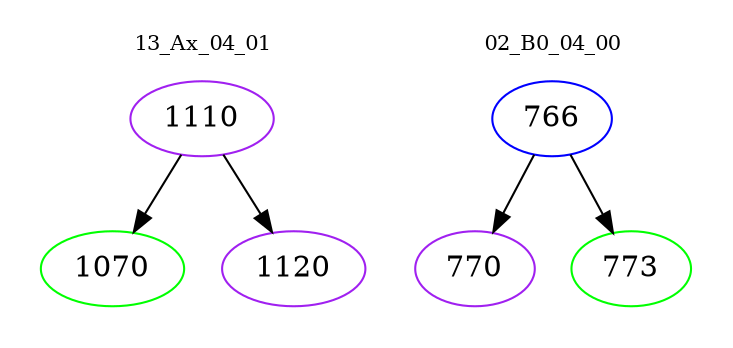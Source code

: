 digraph{
subgraph cluster_0 {
color = white
label = "13_Ax_04_01";
fontsize=10;
T0_1110 [label="1110", color="purple"]
T0_1110 -> T0_1070 [color="black"]
T0_1070 [label="1070", color="green"]
T0_1110 -> T0_1120 [color="black"]
T0_1120 [label="1120", color="purple"]
}
subgraph cluster_1 {
color = white
label = "02_B0_04_00";
fontsize=10;
T1_766 [label="766", color="blue"]
T1_766 -> T1_770 [color="black"]
T1_770 [label="770", color="purple"]
T1_766 -> T1_773 [color="black"]
T1_773 [label="773", color="green"]
}
}
